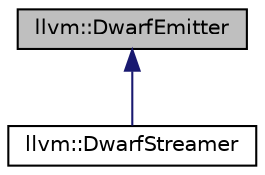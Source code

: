 digraph "llvm::DwarfEmitter"
{
 // LATEX_PDF_SIZE
  bgcolor="transparent";
  edge [fontname="Helvetica",fontsize="10",labelfontname="Helvetica",labelfontsize="10"];
  node [fontname="Helvetica",fontsize="10",shape=record];
  Node1 [label="llvm::DwarfEmitter",height=0.2,width=0.4,color="black", fillcolor="grey75", style="filled", fontcolor="black",tooltip="DwarfEmitter presents interface to generate all debug info tables."];
  Node1 -> Node2 [dir="back",color="midnightblue",fontsize="10",style="solid",fontname="Helvetica"];
  Node2 [label="llvm::DwarfStreamer",height=0.2,width=0.4,color="black",URL="$classllvm_1_1DwarfStreamer.html",tooltip="The Dwarf streaming logic."];
}
